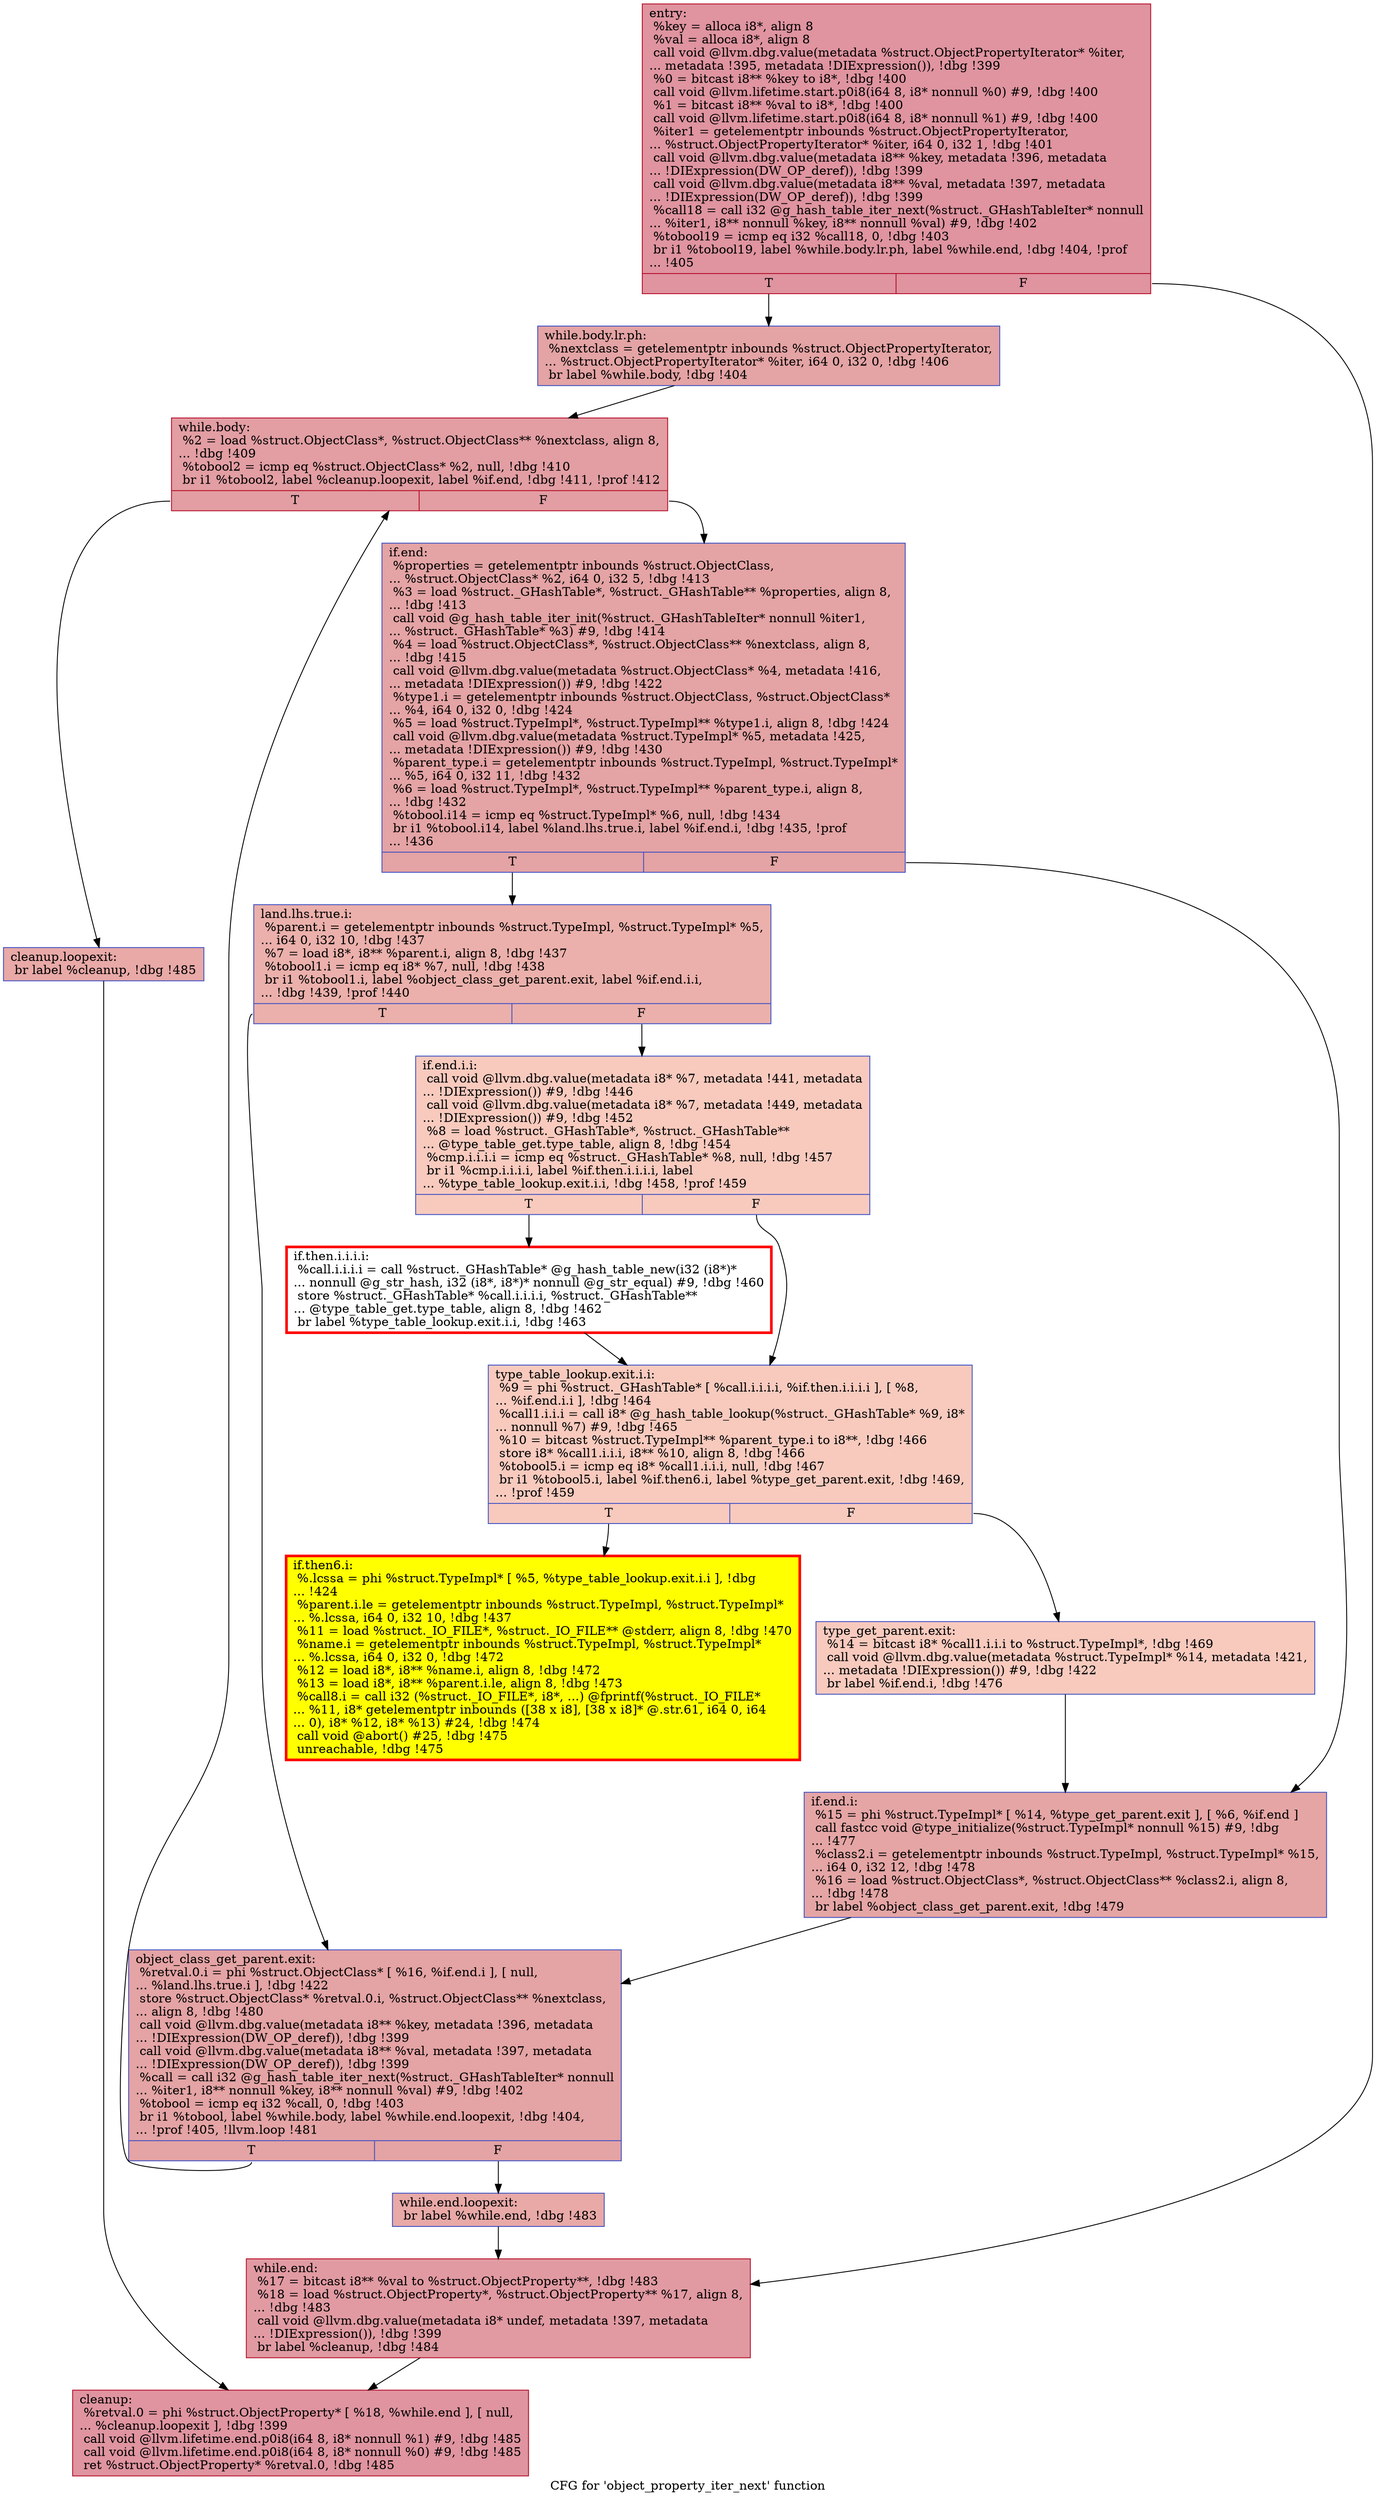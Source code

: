 digraph "CFG for 'object_property_iter_next' function" {
	label="CFG for 'object_property_iter_next' function";

	Node0x55ee225fb230 [shape=record,color="#b70d28ff", style=filled, fillcolor="#b70d2870",label="{entry:\l  %key = alloca i8*, align 8\l  %val = alloca i8*, align 8\l  call void @llvm.dbg.value(metadata %struct.ObjectPropertyIterator* %iter,\l... metadata !395, metadata !DIExpression()), !dbg !399\l  %0 = bitcast i8** %key to i8*, !dbg !400\l  call void @llvm.lifetime.start.p0i8(i64 8, i8* nonnull %0) #9, !dbg !400\l  %1 = bitcast i8** %val to i8*, !dbg !400\l  call void @llvm.lifetime.start.p0i8(i64 8, i8* nonnull %1) #9, !dbg !400\l  %iter1 = getelementptr inbounds %struct.ObjectPropertyIterator,\l... %struct.ObjectPropertyIterator* %iter, i64 0, i32 1, !dbg !401\l  call void @llvm.dbg.value(metadata i8** %key, metadata !396, metadata\l... !DIExpression(DW_OP_deref)), !dbg !399\l  call void @llvm.dbg.value(metadata i8** %val, metadata !397, metadata\l... !DIExpression(DW_OP_deref)), !dbg !399\l  %call18 = call i32 @g_hash_table_iter_next(%struct._GHashTableIter* nonnull\l... %iter1, i8** nonnull %key, i8** nonnull %val) #9, !dbg !402\l  %tobool19 = icmp eq i32 %call18, 0, !dbg !403\l  br i1 %tobool19, label %while.body.lr.ph, label %while.end, !dbg !404, !prof\l... !405\l|{<s0>T|<s1>F}}"];
	Node0x55ee225fb230:s0 -> Node0x55ee22a41640;
	Node0x55ee225fb230:s1 -> Node0x55ee225fdd40;
	Node0x55ee22a41640 [shape=record,color="#3d50c3ff", style=filled, fillcolor="#c32e3170",label="{while.body.lr.ph:                                 \l  %nextclass = getelementptr inbounds %struct.ObjectPropertyIterator,\l... %struct.ObjectPropertyIterator* %iter, i64 0, i32 0, !dbg !406\l  br label %while.body, !dbg !404\l}"];
	Node0x55ee22a41640 -> Node0x55ee2251a810;
	Node0x55ee2251a810 [shape=record,color="#b70d28ff", style=filled, fillcolor="#be242e70",label="{while.body:                                       \l  %2 = load %struct.ObjectClass*, %struct.ObjectClass** %nextclass, align 8,\l... !dbg !409\l  %tobool2 = icmp eq %struct.ObjectClass* %2, null, !dbg !410\l  br i1 %tobool2, label %cleanup.loopexit, label %if.end, !dbg !411, !prof !412\l|{<s0>T|<s1>F}}"];
	Node0x55ee2251a810:s0 -> Node0x55ee22a85ab0;
	Node0x55ee2251a810:s1 -> Node0x55ee2251aa70;
	Node0x55ee2251aa70 [shape=record,color="#3d50c3ff", style=filled, fillcolor="#c32e3170",label="{if.end:                                           \l  %properties = getelementptr inbounds %struct.ObjectClass,\l... %struct.ObjectClass* %2, i64 0, i32 5, !dbg !413\l  %3 = load %struct._GHashTable*, %struct._GHashTable** %properties, align 8,\l... !dbg !413\l  call void @g_hash_table_iter_init(%struct._GHashTableIter* nonnull %iter1,\l... %struct._GHashTable* %3) #9, !dbg !414\l  %4 = load %struct.ObjectClass*, %struct.ObjectClass** %nextclass, align 8,\l... !dbg !415\l  call void @llvm.dbg.value(metadata %struct.ObjectClass* %4, metadata !416,\l... metadata !DIExpression()) #9, !dbg !422\l  %type1.i = getelementptr inbounds %struct.ObjectClass, %struct.ObjectClass*\l... %4, i64 0, i32 0, !dbg !424\l  %5 = load %struct.TypeImpl*, %struct.TypeImpl** %type1.i, align 8, !dbg !424\l  call void @llvm.dbg.value(metadata %struct.TypeImpl* %5, metadata !425,\l... metadata !DIExpression()) #9, !dbg !430\l  %parent_type.i = getelementptr inbounds %struct.TypeImpl, %struct.TypeImpl*\l... %5, i64 0, i32 11, !dbg !432\l  %6 = load %struct.TypeImpl*, %struct.TypeImpl** %parent_type.i, align 8,\l... !dbg !432\l  %tobool.i14 = icmp eq %struct.TypeImpl* %6, null, !dbg !434\l  br i1 %tobool.i14, label %land.lhs.true.i, label %if.end.i, !dbg !435, !prof\l... !436\l|{<s0>T|<s1>F}}"];
	Node0x55ee2251aa70:s0 -> Node0x55ee22a08260;
	Node0x55ee2251aa70:s1 -> Node0x55ee227645d0;
	Node0x55ee22a08260 [shape=record,color="#3d50c3ff", style=filled, fillcolor="#d24b4070",label="{land.lhs.true.i:                                  \l  %parent.i = getelementptr inbounds %struct.TypeImpl, %struct.TypeImpl* %5,\l... i64 0, i32 10, !dbg !437\l  %7 = load i8*, i8** %parent.i, align 8, !dbg !437\l  %tobool1.i = icmp eq i8* %7, null, !dbg !438\l  br i1 %tobool1.i, label %object_class_get_parent.exit, label %if.end.i.i,\l... !dbg !439, !prof !440\l|{<s0>T|<s1>F}}"];
	Node0x55ee22a08260:s0 -> Node0x55ee223c5580;
	Node0x55ee22a08260:s1 -> Node0x55ee227d0eb0;
	Node0x55ee227d0eb0 [shape=record,color="#3d50c3ff", style=filled, fillcolor="#ef886b70",label="{if.end.i.i:                                       \l  call void @llvm.dbg.value(metadata i8* %7, metadata !441, metadata\l... !DIExpression()) #9, !dbg !446\l  call void @llvm.dbg.value(metadata i8* %7, metadata !449, metadata\l... !DIExpression()) #9, !dbg !452\l  %8 = load %struct._GHashTable*, %struct._GHashTable**\l... @type_table_get.type_table, align 8, !dbg !454\l  %cmp.i.i.i.i = icmp eq %struct._GHashTable* %8, null, !dbg !457\l  br i1 %cmp.i.i.i.i, label %if.then.i.i.i.i, label\l... %type_table_lookup.exit.i.i, !dbg !458, !prof !459\l|{<s0>T|<s1>F}}"];
	Node0x55ee227d0eb0:s0 -> Node0x55ee22a22fe0;
	Node0x55ee227d0eb0:s1 -> Node0x55ee226885e0;
	Node0x55ee22a22fe0 [shape=record,penwidth=3.0, color="red",label="{if.then.i.i.i.i:                                  \l  %call.i.i.i.i = call %struct._GHashTable* @g_hash_table_new(i32 (i8*)*\l... nonnull @g_str_hash, i32 (i8*, i8*)* nonnull @g_str_equal) #9, !dbg !460\l  store %struct._GHashTable* %call.i.i.i.i, %struct._GHashTable**\l... @type_table_get.type_table, align 8, !dbg !462\l  br label %type_table_lookup.exit.i.i, !dbg !463\l}"];
	Node0x55ee22a22fe0 -> Node0x55ee226885e0;
	Node0x55ee226885e0 [shape=record,color="#3d50c3ff", style=filled, fillcolor="#ef886b70",label="{type_table_lookup.exit.i.i:                       \l  %9 = phi %struct._GHashTable* [ %call.i.i.i.i, %if.then.i.i.i.i ], [ %8,\l... %if.end.i.i ], !dbg !464\l  %call1.i.i.i = call i8* @g_hash_table_lookup(%struct._GHashTable* %9, i8*\l... nonnull %7) #9, !dbg !465\l  %10 = bitcast %struct.TypeImpl** %parent_type.i to i8**, !dbg !466\l  store i8* %call1.i.i.i, i8** %10, align 8, !dbg !466\l  %tobool5.i = icmp eq i8* %call1.i.i.i, null, !dbg !467\l  br i1 %tobool5.i, label %if.then6.i, label %type_get_parent.exit, !dbg !469,\l... !prof !459\l|{<s0>T|<s1>F}}"];
	Node0x55ee226885e0:s0 -> Node0x55ee2251e170;
	Node0x55ee226885e0:s1 -> Node0x55ee22a171a0;
	Node0x55ee2251e170 [shape=record,penwidth=3.0, style="filled", color="red", fillcolor="yellow",label="{if.then6.i:                                       \l  %.lcssa = phi %struct.TypeImpl* [ %5, %type_table_lookup.exit.i.i ], !dbg\l... !424\l  %parent.i.le = getelementptr inbounds %struct.TypeImpl, %struct.TypeImpl*\l... %.lcssa, i64 0, i32 10, !dbg !437\l  %11 = load %struct._IO_FILE*, %struct._IO_FILE** @stderr, align 8, !dbg !470\l  %name.i = getelementptr inbounds %struct.TypeImpl, %struct.TypeImpl*\l... %.lcssa, i64 0, i32 0, !dbg !472\l  %12 = load i8*, i8** %name.i, align 8, !dbg !472\l  %13 = load i8*, i8** %parent.i.le, align 8, !dbg !473\l  %call8.i = call i32 (%struct._IO_FILE*, i8*, ...) @fprintf(%struct._IO_FILE*\l... %11, i8* getelementptr inbounds ([38 x i8], [38 x i8]* @.str.61, i64 0, i64\l... 0), i8* %12, i8* %13) #24, !dbg !474\l  call void @abort() #25, !dbg !475\l  unreachable, !dbg !475\l}"];
	Node0x55ee22a171a0 [shape=record,color="#3d50c3ff", style=filled, fillcolor="#ef886b70",label="{type_get_parent.exit:                             \l  %14 = bitcast i8* %call1.i.i.i to %struct.TypeImpl*, !dbg !469\l  call void @llvm.dbg.value(metadata %struct.TypeImpl* %14, metadata !421,\l... metadata !DIExpression()) #9, !dbg !422\l  br label %if.end.i, !dbg !476\l}"];
	Node0x55ee22a171a0 -> Node0x55ee227645d0;
	Node0x55ee227645d0 [shape=record,color="#3d50c3ff", style=filled, fillcolor="#c5333470",label="{if.end.i:                                         \l  %15 = phi %struct.TypeImpl* [ %14, %type_get_parent.exit ], [ %6, %if.end ]\l  call fastcc void @type_initialize(%struct.TypeImpl* nonnull %15) #9, !dbg\l... !477\l  %class2.i = getelementptr inbounds %struct.TypeImpl, %struct.TypeImpl* %15,\l... i64 0, i32 12, !dbg !478\l  %16 = load %struct.ObjectClass*, %struct.ObjectClass** %class2.i, align 8,\l... !dbg !478\l  br label %object_class_get_parent.exit, !dbg !479\l}"];
	Node0x55ee227645d0 -> Node0x55ee223c5580;
	Node0x55ee223c5580 [shape=record,color="#3d50c3ff", style=filled, fillcolor="#c32e3170",label="{object_class_get_parent.exit:                     \l  %retval.0.i = phi %struct.ObjectClass* [ %16, %if.end.i ], [ null,\l... %land.lhs.true.i ], !dbg !422\l  store %struct.ObjectClass* %retval.0.i, %struct.ObjectClass** %nextclass,\l... align 8, !dbg !480\l  call void @llvm.dbg.value(metadata i8** %key, metadata !396, metadata\l... !DIExpression(DW_OP_deref)), !dbg !399\l  call void @llvm.dbg.value(metadata i8** %val, metadata !397, metadata\l... !DIExpression(DW_OP_deref)), !dbg !399\l  %call = call i32 @g_hash_table_iter_next(%struct._GHashTableIter* nonnull\l... %iter1, i8** nonnull %key, i8** nonnull %val) #9, !dbg !402\l  %tobool = icmp eq i32 %call, 0, !dbg !403\l  br i1 %tobool, label %while.body, label %while.end.loopexit, !dbg !404,\l... !prof !405, !llvm.loop !481\l|{<s0>T|<s1>F}}"];
	Node0x55ee223c5580:s0 -> Node0x55ee2251a810;
	Node0x55ee223c5580:s1 -> Node0x55ee227cc540;
	Node0x55ee227cc540 [shape=record,color="#3d50c3ff", style=filled, fillcolor="#ca3b3770",label="{while.end.loopexit:                               \l  br label %while.end, !dbg !483\l}"];
	Node0x55ee227cc540 -> Node0x55ee225fdd40;
	Node0x55ee225fdd40 [shape=record,color="#b70d28ff", style=filled, fillcolor="#bb1b2c70",label="{while.end:                                        \l  %17 = bitcast i8** %val to %struct.ObjectProperty**, !dbg !483\l  %18 = load %struct.ObjectProperty*, %struct.ObjectProperty** %17, align 8,\l... !dbg !483\l  call void @llvm.dbg.value(metadata i8* undef, metadata !397, metadata\l... !DIExpression()), !dbg !399\l  br label %cleanup, !dbg !484\l}"];
	Node0x55ee225fdd40 -> Node0x55ee2251afb0;
	Node0x55ee22a85ab0 [shape=record,color="#3d50c3ff", style=filled, fillcolor="#ca3b3770",label="{cleanup.loopexit:                                 \l  br label %cleanup, !dbg !485\l}"];
	Node0x55ee22a85ab0 -> Node0x55ee2251afb0;
	Node0x55ee2251afb0 [shape=record,color="#b70d28ff", style=filled, fillcolor="#b70d2870",label="{cleanup:                                          \l  %retval.0 = phi %struct.ObjectProperty* [ %18, %while.end ], [ null,\l... %cleanup.loopexit ], !dbg !399\l  call void @llvm.lifetime.end.p0i8(i64 8, i8* nonnull %1) #9, !dbg !485\l  call void @llvm.lifetime.end.p0i8(i64 8, i8* nonnull %0) #9, !dbg !485\l  ret %struct.ObjectProperty* %retval.0, !dbg !485\l}"];
}
